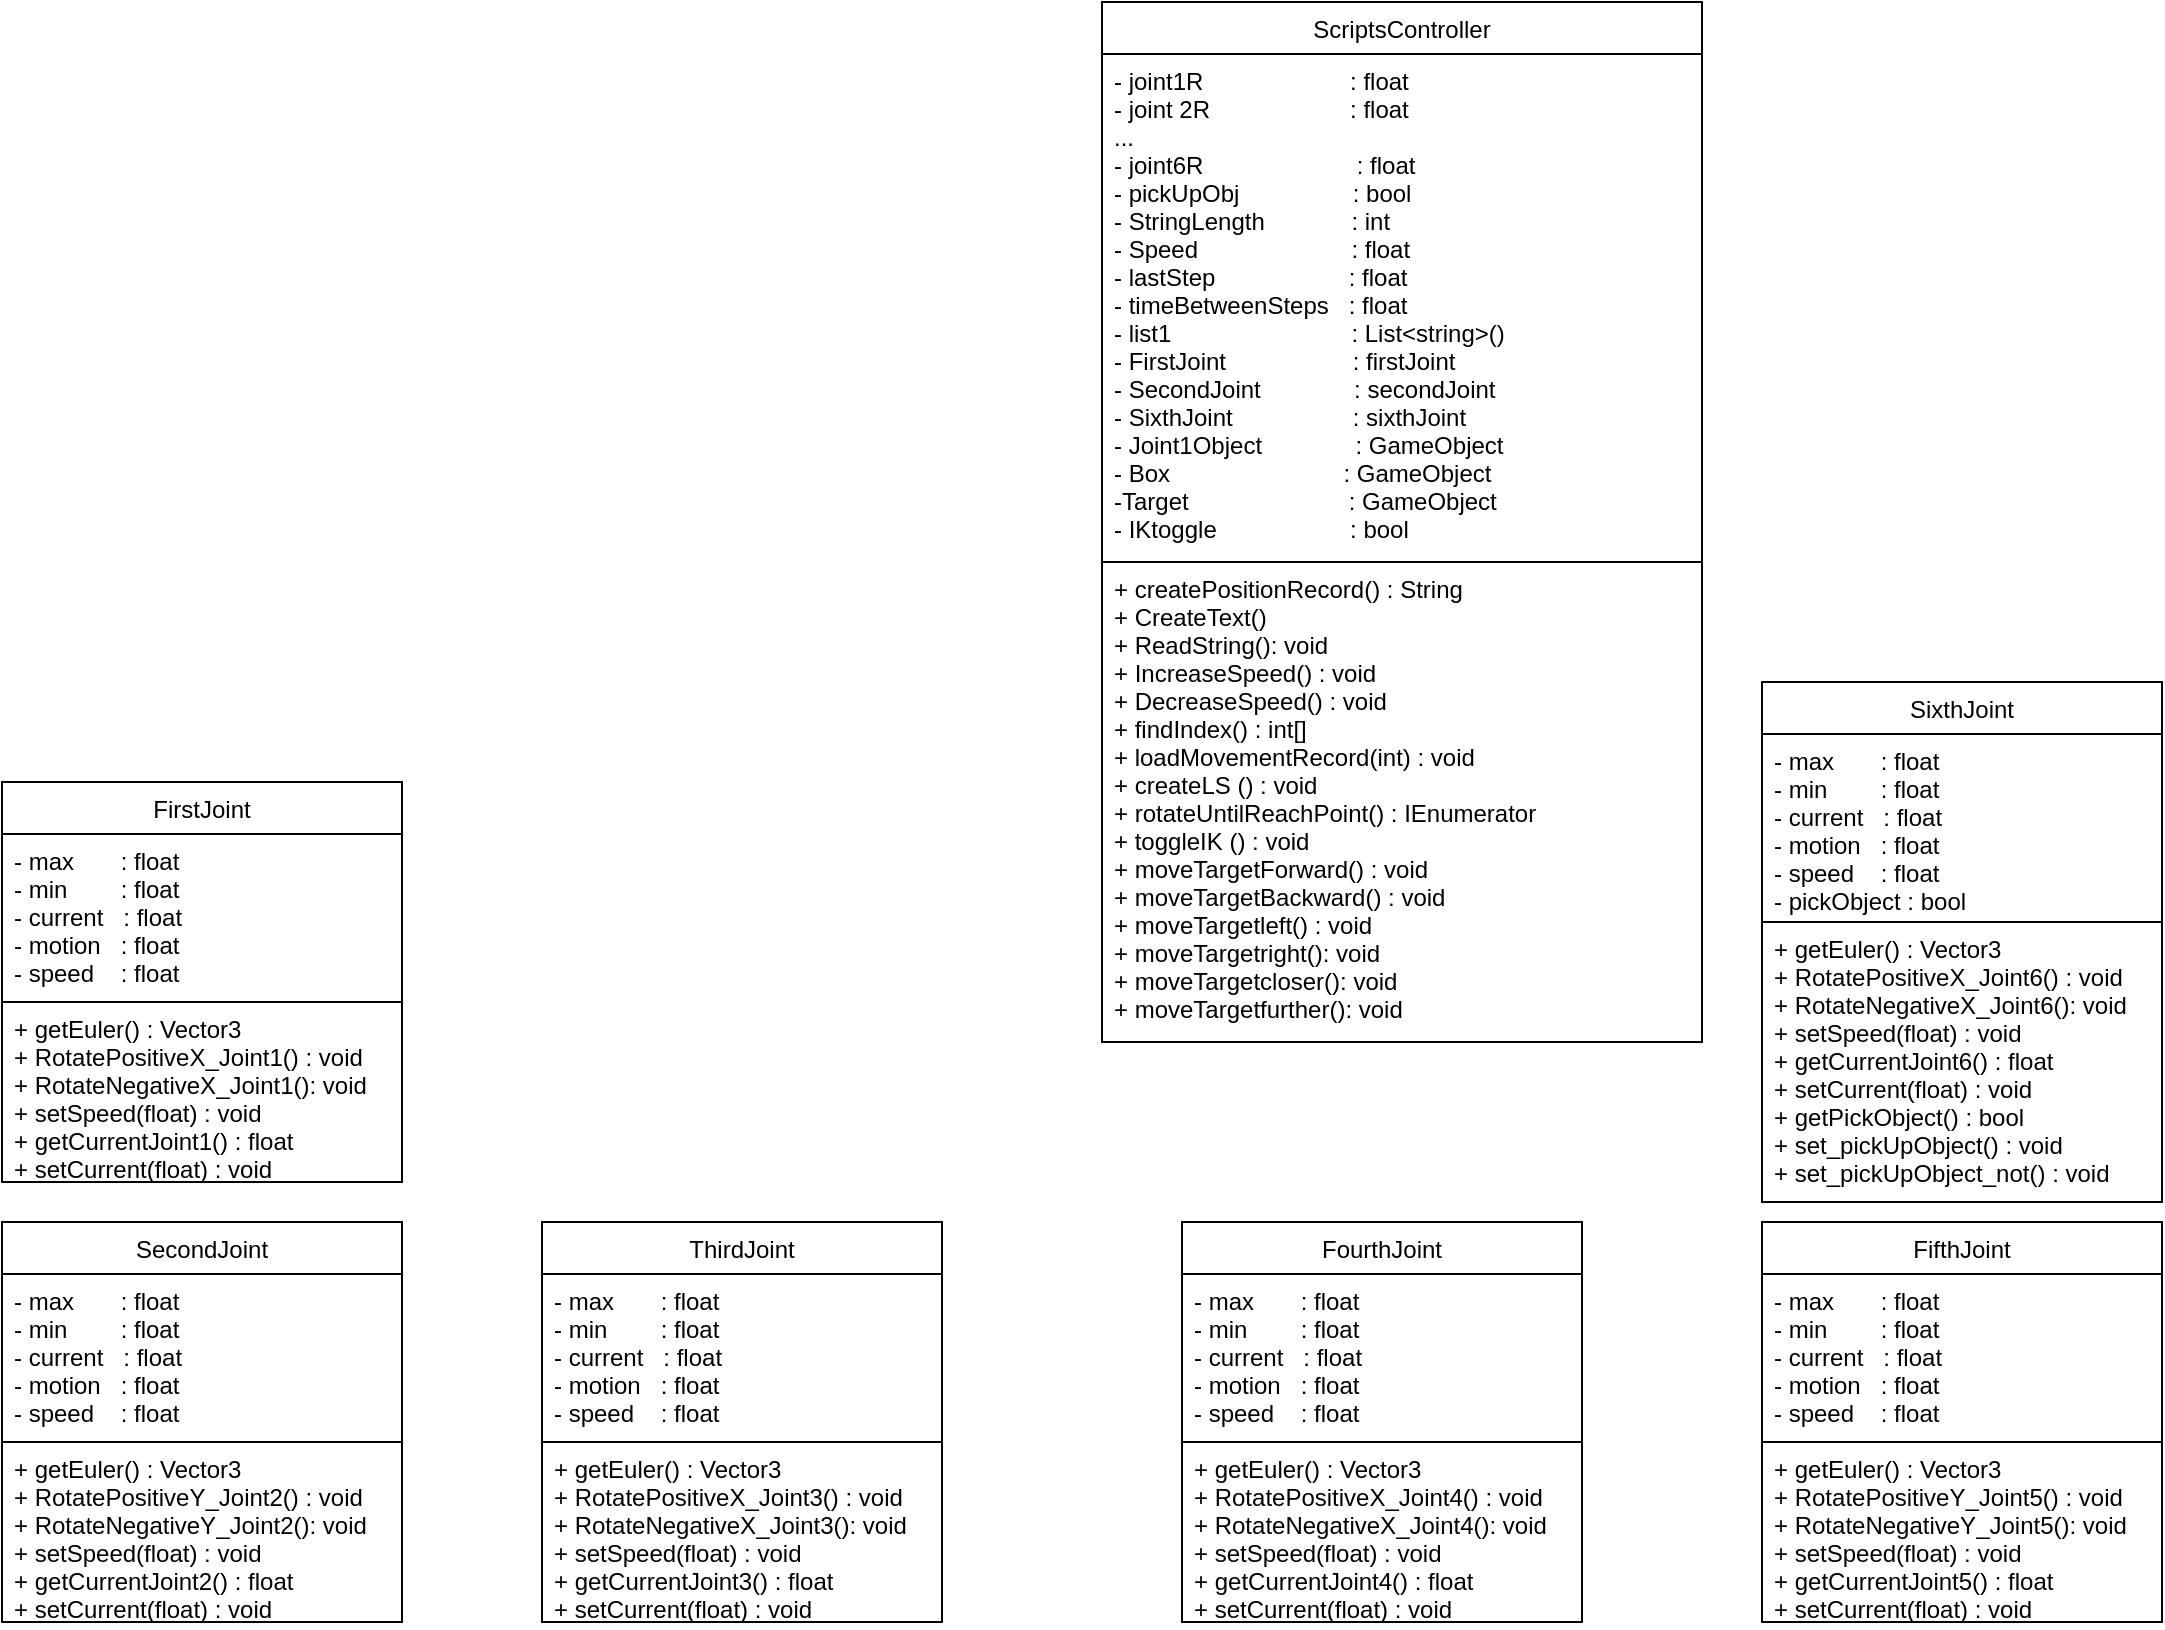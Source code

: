 <mxfile version="14.8.4" type="github"><diagram id="MwKvtoS5u_EDVWKXCKZS" name="Page-1"><mxGraphModel dx="1296" dy="685" grid="1" gridSize="10" guides="1" tooltips="1" connect="1" arrows="1" fold="1" page="1" pageScale="1" pageWidth="1100" pageHeight="850" math="0" shadow="0"><root><mxCell id="0"/><mxCell id="1" parent="0"/><mxCell id="Q5yLH65wCh94xhe_XPcJ-1" value="FirstJoint" style="swimlane;fontStyle=0;childLayout=stackLayout;horizontal=1;startSize=26;horizontalStack=0;resizeParent=1;resizeParentMax=0;resizeLast=0;collapsible=1;marginBottom=0;" parent="1" vertex="1"><mxGeometry x="10" y="420" width="200" height="110" as="geometry"/></mxCell><mxCell id="Q5yLH65wCh94xhe_XPcJ-2" value="- max       : float&#10;- min        : float&#10;- current   : float&#10;- motion   : float&#10;- speed    : float" style="text;strokeColor=none;fillColor=none;align=left;verticalAlign=top;spacingLeft=4;spacingRight=4;overflow=hidden;rotatable=0;points=[[0,0.5],[1,0.5]];portConstraint=eastwest;" parent="Q5yLH65wCh94xhe_XPcJ-1" vertex="1"><mxGeometry y="26" width="200" height="84" as="geometry"/></mxCell><mxCell id="Q5yLH65wCh94xhe_XPcJ-4" value="+ getEuler() : Vector3&#10;+ RotatePositiveX_Joint1() : void&#10;+ RotateNegativeX_Joint1(): void&#10;+ setSpeed(float) : void&#10;+ getCurrentJoint1() : float&#10;+ setCurrent(float) : void" style="text;align=left;verticalAlign=top;spacingLeft=4;spacingRight=4;overflow=hidden;rotatable=0;points=[[0,0.5],[1,0.5]];portConstraint=eastwest;shadow=0;strokeColor=#000000;" parent="1" vertex="1"><mxGeometry x="10" y="530" width="200" height="90" as="geometry"/></mxCell><mxCell id="Q5yLH65wCh94xhe_XPcJ-6" value="SecondJoint" style="swimlane;fontStyle=0;childLayout=stackLayout;horizontal=1;startSize=26;horizontalStack=0;resizeParent=1;resizeParentMax=0;resizeLast=0;collapsible=1;marginBottom=0;flipH=1;" parent="1" vertex="1"><mxGeometry x="10" y="640" width="200" height="110" as="geometry"/></mxCell><mxCell id="Q5yLH65wCh94xhe_XPcJ-7" value="- max       : float&#10;- min        : float&#10;- current   : float&#10;- motion   : float&#10;- speed    : float" style="text;strokeColor=none;fillColor=none;align=left;verticalAlign=top;spacingLeft=4;spacingRight=4;overflow=hidden;rotatable=0;points=[[0,0.5],[1,0.5]];portConstraint=eastwest;" parent="Q5yLH65wCh94xhe_XPcJ-6" vertex="1"><mxGeometry y="26" width="200" height="84" as="geometry"/></mxCell><mxCell id="Q5yLH65wCh94xhe_XPcJ-8" value="+ getEuler() : Vector3&#10;+ RotatePositiveY_Joint2() : void&#10;+ RotateNegativeY_Joint2(): void&#10;+ setSpeed(float) : void&#10;+ getCurrentJoint2() : float&#10;+ setCurrent(float) : void" style="text;align=left;verticalAlign=top;spacingLeft=4;spacingRight=4;overflow=hidden;rotatable=0;points=[[0,0.5],[1,0.5]];portConstraint=eastwest;shadow=0;strokeColor=#000000;" parent="1" vertex="1"><mxGeometry x="10" y="750" width="200" height="90" as="geometry"/></mxCell><mxCell id="Q5yLH65wCh94xhe_XPcJ-9" value="ThirdJoint" style="swimlane;fontStyle=0;childLayout=stackLayout;horizontal=1;startSize=26;horizontalStack=0;resizeParent=1;resizeParentMax=0;resizeLast=0;collapsible=1;marginBottom=0;flipH=1;" vertex="1" parent="1"><mxGeometry x="280" y="640" width="200" height="110" as="geometry"/></mxCell><mxCell id="Q5yLH65wCh94xhe_XPcJ-10" value="- max       : float&#10;- min        : float&#10;- current   : float&#10;- motion   : float&#10;- speed    : float" style="text;strokeColor=none;fillColor=none;align=left;verticalAlign=top;spacingLeft=4;spacingRight=4;overflow=hidden;rotatable=0;points=[[0,0.5],[1,0.5]];portConstraint=eastwest;" vertex="1" parent="Q5yLH65wCh94xhe_XPcJ-9"><mxGeometry y="26" width="200" height="84" as="geometry"/></mxCell><mxCell id="Q5yLH65wCh94xhe_XPcJ-11" value="+ getEuler() : Vector3&#10;+ RotatePositiveX_Joint3() : void&#10;+ RotateNegativeX_Joint3(): void&#10;+ setSpeed(float) : void&#10;+ getCurrentJoint3() : float&#10;+ setCurrent(float) : void" style="text;align=left;verticalAlign=top;spacingLeft=4;spacingRight=4;overflow=hidden;rotatable=0;points=[[0,0.5],[1,0.5]];portConstraint=eastwest;shadow=0;strokeColor=#000000;" vertex="1" parent="1"><mxGeometry x="280" y="750" width="200" height="90" as="geometry"/></mxCell><mxCell id="Q5yLH65wCh94xhe_XPcJ-12" value="FourthJoint" style="swimlane;fontStyle=0;childLayout=stackLayout;horizontal=1;startSize=26;horizontalStack=0;resizeParent=1;resizeParentMax=0;resizeLast=0;collapsible=1;marginBottom=0;flipH=1;" vertex="1" parent="1"><mxGeometry x="600" y="640" width="200" height="110" as="geometry"/></mxCell><mxCell id="Q5yLH65wCh94xhe_XPcJ-13" value="- max       : float&#10;- min        : float&#10;- current   : float&#10;- motion   : float&#10;- speed    : float" style="text;strokeColor=none;fillColor=none;align=left;verticalAlign=top;spacingLeft=4;spacingRight=4;overflow=hidden;rotatable=0;points=[[0,0.5],[1,0.5]];portConstraint=eastwest;" vertex="1" parent="Q5yLH65wCh94xhe_XPcJ-12"><mxGeometry y="26" width="200" height="84" as="geometry"/></mxCell><mxCell id="Q5yLH65wCh94xhe_XPcJ-14" value="+ getEuler() : Vector3&#10;+ RotatePositiveX_Joint4() : void&#10;+ RotateNegativeX_Joint4(): void&#10;+ setSpeed(float) : void&#10;+ getCurrentJoint4() : float&#10;+ setCurrent(float) : void" style="text;align=left;verticalAlign=top;spacingLeft=4;spacingRight=4;overflow=hidden;rotatable=0;points=[[0,0.5],[1,0.5]];portConstraint=eastwest;shadow=0;strokeColor=#000000;" vertex="1" parent="1"><mxGeometry x="600" y="750" width="200" height="90" as="geometry"/></mxCell><mxCell id="Q5yLH65wCh94xhe_XPcJ-15" value="FifthJoint" style="swimlane;fontStyle=0;childLayout=stackLayout;horizontal=1;startSize=26;horizontalStack=0;resizeParent=1;resizeParentMax=0;resizeLast=0;collapsible=1;marginBottom=0;flipH=1;" vertex="1" parent="1"><mxGeometry x="890" y="640" width="200" height="110" as="geometry"/></mxCell><mxCell id="Q5yLH65wCh94xhe_XPcJ-16" value="- max       : float&#10;- min        : float&#10;- current   : float&#10;- motion   : float&#10;- speed    : float" style="text;strokeColor=none;fillColor=none;align=left;verticalAlign=top;spacingLeft=4;spacingRight=4;overflow=hidden;rotatable=0;points=[[0,0.5],[1,0.5]];portConstraint=eastwest;" vertex="1" parent="Q5yLH65wCh94xhe_XPcJ-15"><mxGeometry y="26" width="200" height="84" as="geometry"/></mxCell><mxCell id="Q5yLH65wCh94xhe_XPcJ-17" value="+ getEuler() : Vector3&#10;+ RotatePositiveY_Joint5() : void&#10;+ RotateNegativeY_Joint5(): void&#10;+ setSpeed(float) : void&#10;+ getCurrentJoint5() : float&#10;+ setCurrent(float) : void" style="text;align=left;verticalAlign=top;spacingLeft=4;spacingRight=4;overflow=hidden;rotatable=0;points=[[0,0.5],[1,0.5]];portConstraint=eastwest;shadow=0;strokeColor=#000000;" vertex="1" parent="1"><mxGeometry x="890" y="750" width="200" height="90" as="geometry"/></mxCell><mxCell id="Q5yLH65wCh94xhe_XPcJ-18" value="SixthJoint" style="swimlane;fontStyle=0;childLayout=stackLayout;horizontal=1;startSize=26;horizontalStack=0;resizeParent=1;resizeParentMax=0;resizeLast=0;collapsible=1;marginBottom=0;flipH=1;" vertex="1" parent="1"><mxGeometry x="890" y="370" width="200" height="120" as="geometry"/></mxCell><mxCell id="Q5yLH65wCh94xhe_XPcJ-19" value="- max       : float&#10;- min        : float&#10;- current   : float&#10;- motion   : float&#10;- speed    : float&#10;- pickObject : bool" style="text;strokeColor=none;fillColor=none;align=left;verticalAlign=top;spacingLeft=4;spacingRight=4;overflow=hidden;rotatable=0;points=[[0,0.5],[1,0.5]];portConstraint=eastwest;" vertex="1" parent="Q5yLH65wCh94xhe_XPcJ-18"><mxGeometry y="26" width="200" height="94" as="geometry"/></mxCell><mxCell id="Q5yLH65wCh94xhe_XPcJ-20" value="+ getEuler() : Vector3&#10;+ RotatePositiveX_Joint6() : void&#10;+ RotateNegativeX_Joint6(): void&#10;+ setSpeed(float) : void&#10;+ getCurrentJoint6() : float&#10;+ setCurrent(float) : void&#10;+ getPickObject() : bool&#10;+ set_pickUpObject() : void&#10;+ set_pickUpObject_not() : void" style="text;align=left;verticalAlign=top;spacingLeft=4;spacingRight=4;overflow=hidden;rotatable=0;points=[[0,0.5],[1,0.5]];portConstraint=eastwest;shadow=0;strokeColor=#000000;" vertex="1" parent="1"><mxGeometry x="890" y="490" width="200" height="140" as="geometry"/></mxCell><mxCell id="Q5yLH65wCh94xhe_XPcJ-21" value="ScriptsController" style="swimlane;fontStyle=0;childLayout=stackLayout;horizontal=1;startSize=26;horizontalStack=0;resizeParent=1;resizeParentMax=0;resizeLast=0;collapsible=1;marginBottom=0;flipH=1;" vertex="1" parent="1"><mxGeometry x="560" y="30" width="300" height="280" as="geometry"/></mxCell><mxCell id="Q5yLH65wCh94xhe_XPcJ-22" value="- joint1R                      : float&#10;- joint 2R                     : float&#10;...&#10;- joint6R                       : float&#10;- pickUpObj                 : bool&#10;- StringLength             : int&#10;- Speed                       : float&#10;- lastStep                    : float&#10;- timeBetweenSteps   : float&#10;- list1                           : List&lt;string&gt;()&#10;- FirstJoint                   : firstJoint&#10;- SecondJoint              : secondJoint&#10;- SixthJoint                  : sixthJoint&#10;- Joint1Object              : GameObject&#10;- Box                            : GameObject&#10;-Target                        : GameObject&#10;- IKtoggle                    : bool" style="text;strokeColor=none;fillColor=none;align=left;verticalAlign=top;spacingLeft=4;spacingRight=4;overflow=hidden;rotatable=0;points=[[0,0.5],[1,0.5]];portConstraint=eastwest;" vertex="1" parent="Q5yLH65wCh94xhe_XPcJ-21"><mxGeometry y="26" width="300" height="254" as="geometry"/></mxCell><mxCell id="Q5yLH65wCh94xhe_XPcJ-23" value="+ createPositionRecord() : String&#10;+ CreateText()&#10;+ ReadString(): void&#10;+ IncreaseSpeed() : void&#10;+ DecreaseSpeed() : void&#10;+ findIndex() : int[]&#10;+ loadMovementRecord(int) : void&#10;+ createLS () : void&#10;+ rotateUntilReachPoint() : IEnumerator&#10;+ toggleIK () : void&#10;+ moveTargetForward() : void&#10;+ moveTargetBackward() : void&#10;+ moveTargetleft() : void&#10;+ moveTargetright(): void&#10;+ moveTargetcloser(): void&#10;+ moveTargetfurther(): void&#10;" style="text;align=left;verticalAlign=top;spacingLeft=4;spacingRight=4;overflow=hidden;rotatable=0;points=[[0,0.5],[1,0.5]];portConstraint=eastwest;shadow=0;strokeColor=#000000;" vertex="1" parent="1"><mxGeometry x="560" y="310" width="300" height="240" as="geometry"/></mxCell></root></mxGraphModel></diagram></mxfile>